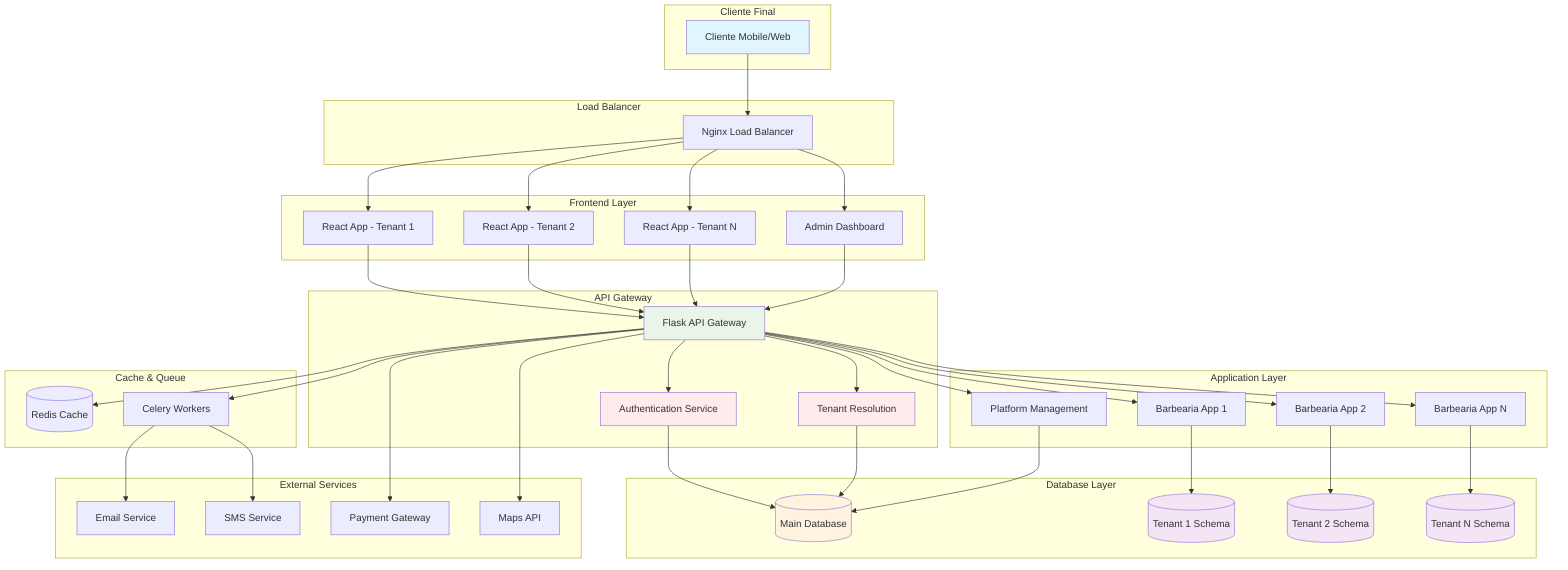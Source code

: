 graph TB
    subgraph "Cliente Final"
        C[Cliente Mobile/Web]
    end
    
    subgraph "Load Balancer"
        LB[Nginx Load Balancer]
    end
    
    subgraph "Frontend Layer"
        FE1[React App - Tenant 1]
        FE2[React App - Tenant 2]
        FE3[React App - Tenant N]
        ADMIN[Admin Dashboard]
    end
    
    subgraph "API Gateway"
        API[Flask API Gateway]
        AUTH[Authentication Service]
        TENANT[Tenant Resolution]
    end
    
    subgraph "Application Layer"
        APP1[Barbearia App 1]
        APP2[Barbearia App 2]
        APP3[Barbearia App N]
        PLATFORM[Platform Management]
    end
    
    subgraph "Database Layer"
        MAIN[(Main Database)]
        TENANT1[(Tenant 1 Schema)]
        TENANT2[(Tenant 2 Schema)]
        TENANT3[(Tenant N Schema)]
    end
    
    subgraph "Cache & Queue"
        REDIS[(Redis Cache)]
        CELERY[Celery Workers]
    end
    
    subgraph "External Services"
        EMAIL[Email Service]
        SMS[SMS Service]
        PAYMENT[Payment Gateway]
        MAPS[Maps API]
    end
    
    C --> LB
    LB --> FE1
    LB --> FE2
    LB --> FE3
    LB --> ADMIN
    
    FE1 --> API
    FE2 --> API
    FE3 --> API
    ADMIN --> API
    
    API --> AUTH
    API --> TENANT
    
    AUTH --> MAIN
    TENANT --> MAIN
    
    API --> APP1
    API --> APP2
    API --> APP3
    API --> PLATFORM
    
    APP1 --> TENANT1
    APP2 --> TENANT2
    APP3 --> TENANT3
    PLATFORM --> MAIN
    
    API --> REDIS
    API --> CELERY
    
    CELERY --> EMAIL
    CELERY --> SMS
    API --> PAYMENT
    API --> MAPS
    
    style C fill:#e1f5fe
    style MAIN fill:#fff3e0
    style TENANT1 fill:#f3e5f5
    style TENANT2 fill:#f3e5f5
    style TENANT3 fill:#f3e5f5
    style API fill:#e8f5e8
    style AUTH fill:#ffebee
    style TENANT fill:#ffebee